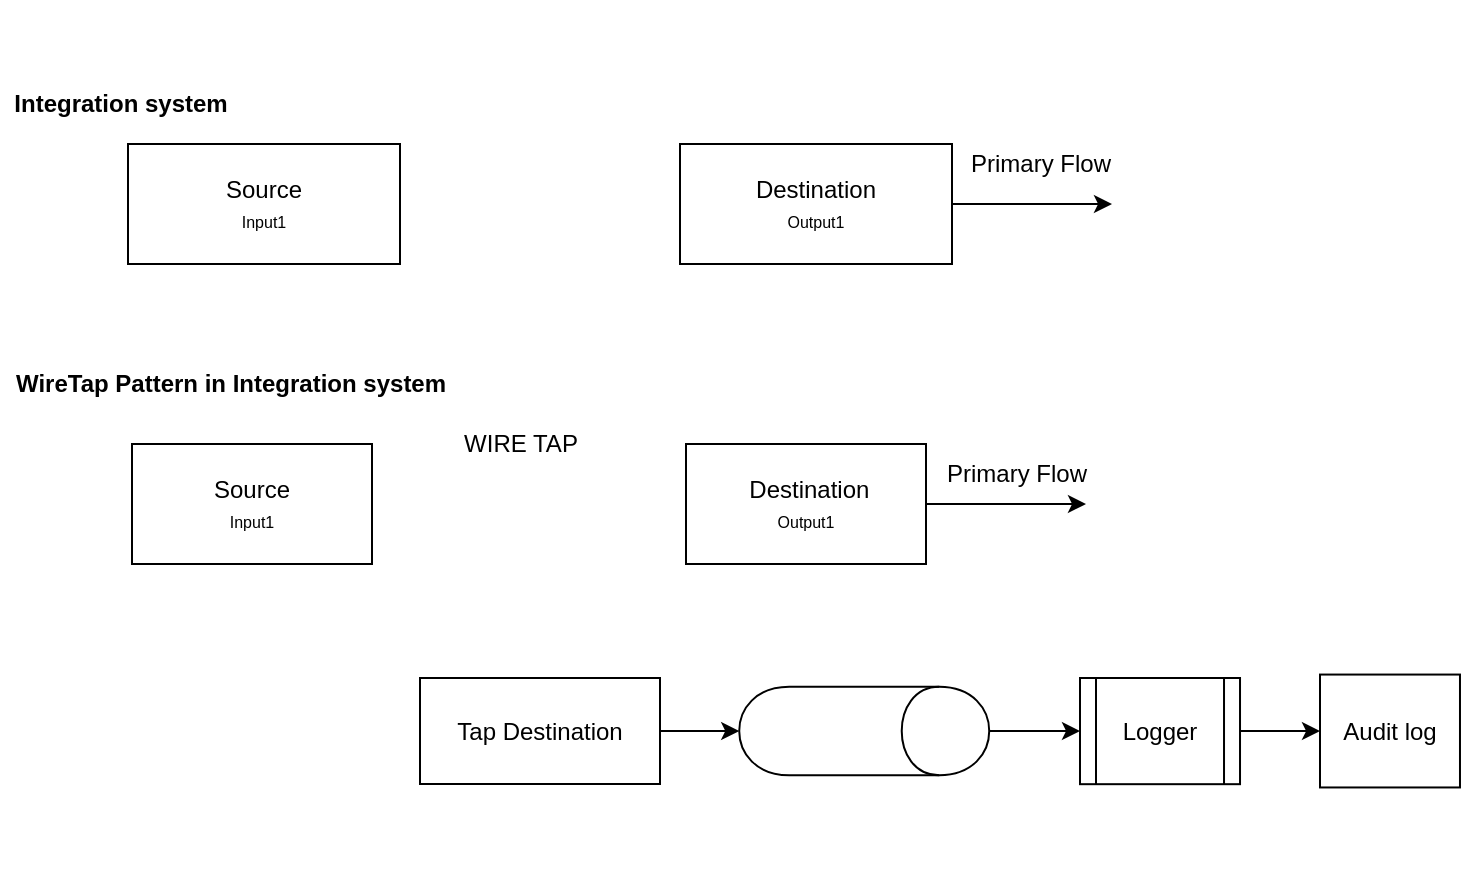 <mxfile version="14.6.0" type="github">
  <diagram id="hF3Q-vsOntTIBPH2pBfF" name="Page-1">
    <mxGraphModel dx="718" dy="319" grid="1" gridSize="10" guides="1" tooltips="1" connect="1" arrows="1" fold="1" page="1" pageScale="1" pageWidth="850" pageHeight="1100" math="0" shadow="0">
      <root>
        <mxCell id="0" />
        <mxCell id="1" parent="0" />
        <mxCell id="kuCioqgSsmLBqsGMWZ0k-1" value="Source&lt;br&gt;&lt;font style=&quot;font-size: 8px&quot;&gt;Input1&lt;/font&gt;" style="rounded=0;whiteSpace=wrap;html=1;" vertex="1" parent="1">
          <mxGeometry x="126" y="350" width="120" height="60" as="geometry" />
        </mxCell>
        <mxCell id="kuCioqgSsmLBqsGMWZ0k-22" value="" style="edgeStyle=orthogonalEdgeStyle;rounded=0;orthogonalLoop=1;jettySize=auto;html=1;" edge="1" parent="1" source="kuCioqgSsmLBqsGMWZ0k-2">
          <mxGeometry relative="1" as="geometry">
            <mxPoint x="603" y="380" as="targetPoint" />
          </mxGeometry>
        </mxCell>
        <mxCell id="kuCioqgSsmLBqsGMWZ0k-2" value="&amp;nbsp;Destination&lt;br&gt;&lt;font style=&quot;font-size: 8px&quot;&gt;Output1&lt;/font&gt;" style="rounded=0;whiteSpace=wrap;html=1;" vertex="1" parent="1">
          <mxGeometry x="403" y="350" width="120" height="60" as="geometry" />
        </mxCell>
        <mxCell id="kuCioqgSsmLBqsGMWZ0k-10" value="" style="shape=image;html=1;verticalAlign=top;verticalLabelPosition=bottom;labelBackgroundColor=#ffffff;imageAspect=0;aspect=fixed;image=https://cdn4.iconfinder.com/data/icons/refresh_cl/128/Network/Network_Pipe.png;rotation=-180;" vertex="1" parent="1">
          <mxGeometry x="220" y="355" width="210" height="210" as="geometry" />
        </mxCell>
        <mxCell id="kuCioqgSsmLBqsGMWZ0k-27" value="" style="edgeStyle=orthogonalEdgeStyle;rounded=0;orthogonalLoop=1;jettySize=auto;html=1;" edge="1" parent="1" source="kuCioqgSsmLBqsGMWZ0k-11" target="kuCioqgSsmLBqsGMWZ0k-26">
          <mxGeometry relative="1" as="geometry" />
        </mxCell>
        <mxCell id="kuCioqgSsmLBqsGMWZ0k-11" value="Tap Destination" style="rounded=0;whiteSpace=wrap;html=1;" vertex="1" parent="1">
          <mxGeometry x="270" y="467" width="120" height="53" as="geometry" />
        </mxCell>
        <mxCell id="kuCioqgSsmLBqsGMWZ0k-12" value="WIRE TAP" style="text;html=1;align=center;verticalAlign=middle;resizable=0;points=[];autosize=1;strokeColor=none;" vertex="1" parent="1">
          <mxGeometry x="285" y="340" width="70" height="20" as="geometry" />
        </mxCell>
        <mxCell id="kuCioqgSsmLBqsGMWZ0k-13" value="Source&lt;br&gt;&lt;font style=&quot;font-size: 8px&quot;&gt;Input1&lt;/font&gt;" style="rounded=0;whiteSpace=wrap;html=1;" vertex="1" parent="1">
          <mxGeometry x="124" y="200" width="136" height="60" as="geometry" />
        </mxCell>
        <mxCell id="kuCioqgSsmLBqsGMWZ0k-14" value="" style="shape=image;html=1;verticalAlign=top;verticalLabelPosition=bottom;labelBackgroundColor=#ffffff;imageAspect=0;aspect=fixed;image=https://cdn1.iconfinder.com/data/icons/nuvola2/128x128/filesystems/pipe.png;rotation=45;" vertex="1" parent="1">
          <mxGeometry x="257.6" y="158" width="144" height="144" as="geometry" />
        </mxCell>
        <mxCell id="kuCioqgSsmLBqsGMWZ0k-19" value="" style="edgeStyle=orthogonalEdgeStyle;rounded=0;orthogonalLoop=1;jettySize=auto;html=1;" edge="1" parent="1" source="kuCioqgSsmLBqsGMWZ0k-15">
          <mxGeometry relative="1" as="geometry">
            <mxPoint x="616" y="230" as="targetPoint" />
          </mxGeometry>
        </mxCell>
        <mxCell id="kuCioqgSsmLBqsGMWZ0k-15" value="Destination&lt;br&gt;&lt;span style=&quot;font-size: 8px&quot;&gt;Output1&lt;/span&gt;" style="rounded=0;whiteSpace=wrap;html=1;" vertex="1" parent="1">
          <mxGeometry x="400" y="200" width="136" height="60" as="geometry" />
        </mxCell>
        <mxCell id="kuCioqgSsmLBqsGMWZ0k-16" value="&lt;b&gt;Integration system&lt;/b&gt;" style="text;html=1;align=center;verticalAlign=middle;resizable=0;points=[];autosize=1;strokeColor=none;" vertex="1" parent="1">
          <mxGeometry x="60" y="170" width="120" height="20" as="geometry" />
        </mxCell>
        <mxCell id="kuCioqgSsmLBqsGMWZ0k-17" value="&lt;b&gt;WireTap Pattern in Integration system&lt;/b&gt;" style="text;html=1;align=center;verticalAlign=middle;resizable=0;points=[];autosize=1;strokeColor=none;" vertex="1" parent="1">
          <mxGeometry x="60" y="310" width="230" height="20" as="geometry" />
        </mxCell>
        <mxCell id="kuCioqgSsmLBqsGMWZ0k-20" value="Primary Flow" style="text;html=1;align=center;verticalAlign=middle;resizable=0;points=[];autosize=1;strokeColor=none;" vertex="1" parent="1">
          <mxGeometry x="535" y="200" width="90" height="20" as="geometry" />
        </mxCell>
        <mxCell id="kuCioqgSsmLBqsGMWZ0k-23" value="Primary Flow" style="text;html=1;align=center;verticalAlign=middle;resizable=0;points=[];autosize=1;strokeColor=none;" vertex="1" parent="1">
          <mxGeometry x="523" y="355" width="90" height="20" as="geometry" />
        </mxCell>
        <mxCell id="kuCioqgSsmLBqsGMWZ0k-31" value="" style="edgeStyle=orthogonalEdgeStyle;rounded=0;orthogonalLoop=1;jettySize=auto;html=1;" edge="1" parent="1" source="kuCioqgSsmLBqsGMWZ0k-26" target="kuCioqgSsmLBqsGMWZ0k-30">
          <mxGeometry relative="1" as="geometry" />
        </mxCell>
        <mxCell id="kuCioqgSsmLBqsGMWZ0k-26" value="" style="shape=cylinder;whiteSpace=wrap;html=1;boundedLbl=1;backgroundOutline=1;rounded=0;rotation=90;" vertex="1" parent="1">
          <mxGeometry x="470" y="431" width="44.23" height="125" as="geometry" />
        </mxCell>
        <mxCell id="kuCioqgSsmLBqsGMWZ0k-38" value="" style="edgeStyle=orthogonalEdgeStyle;rounded=0;orthogonalLoop=1;jettySize=auto;html=1;" edge="1" parent="1" source="kuCioqgSsmLBqsGMWZ0k-30" target="kuCioqgSsmLBqsGMWZ0k-37">
          <mxGeometry relative="1" as="geometry" />
        </mxCell>
        <mxCell id="kuCioqgSsmLBqsGMWZ0k-30" value="Logger" style="shape=process;whiteSpace=wrap;html=1;backgroundOutline=1;rounded=0;" vertex="1" parent="1">
          <mxGeometry x="600" y="467.0" width="80.01" height="53.09" as="geometry" />
        </mxCell>
        <mxCell id="kuCioqgSsmLBqsGMWZ0k-37" value="Audit log" style="whiteSpace=wrap;html=1;rounded=0;" vertex="1" parent="1">
          <mxGeometry x="720" y="465.28" width="69.99" height="56.45" as="geometry" />
        </mxCell>
      </root>
    </mxGraphModel>
  </diagram>
</mxfile>
